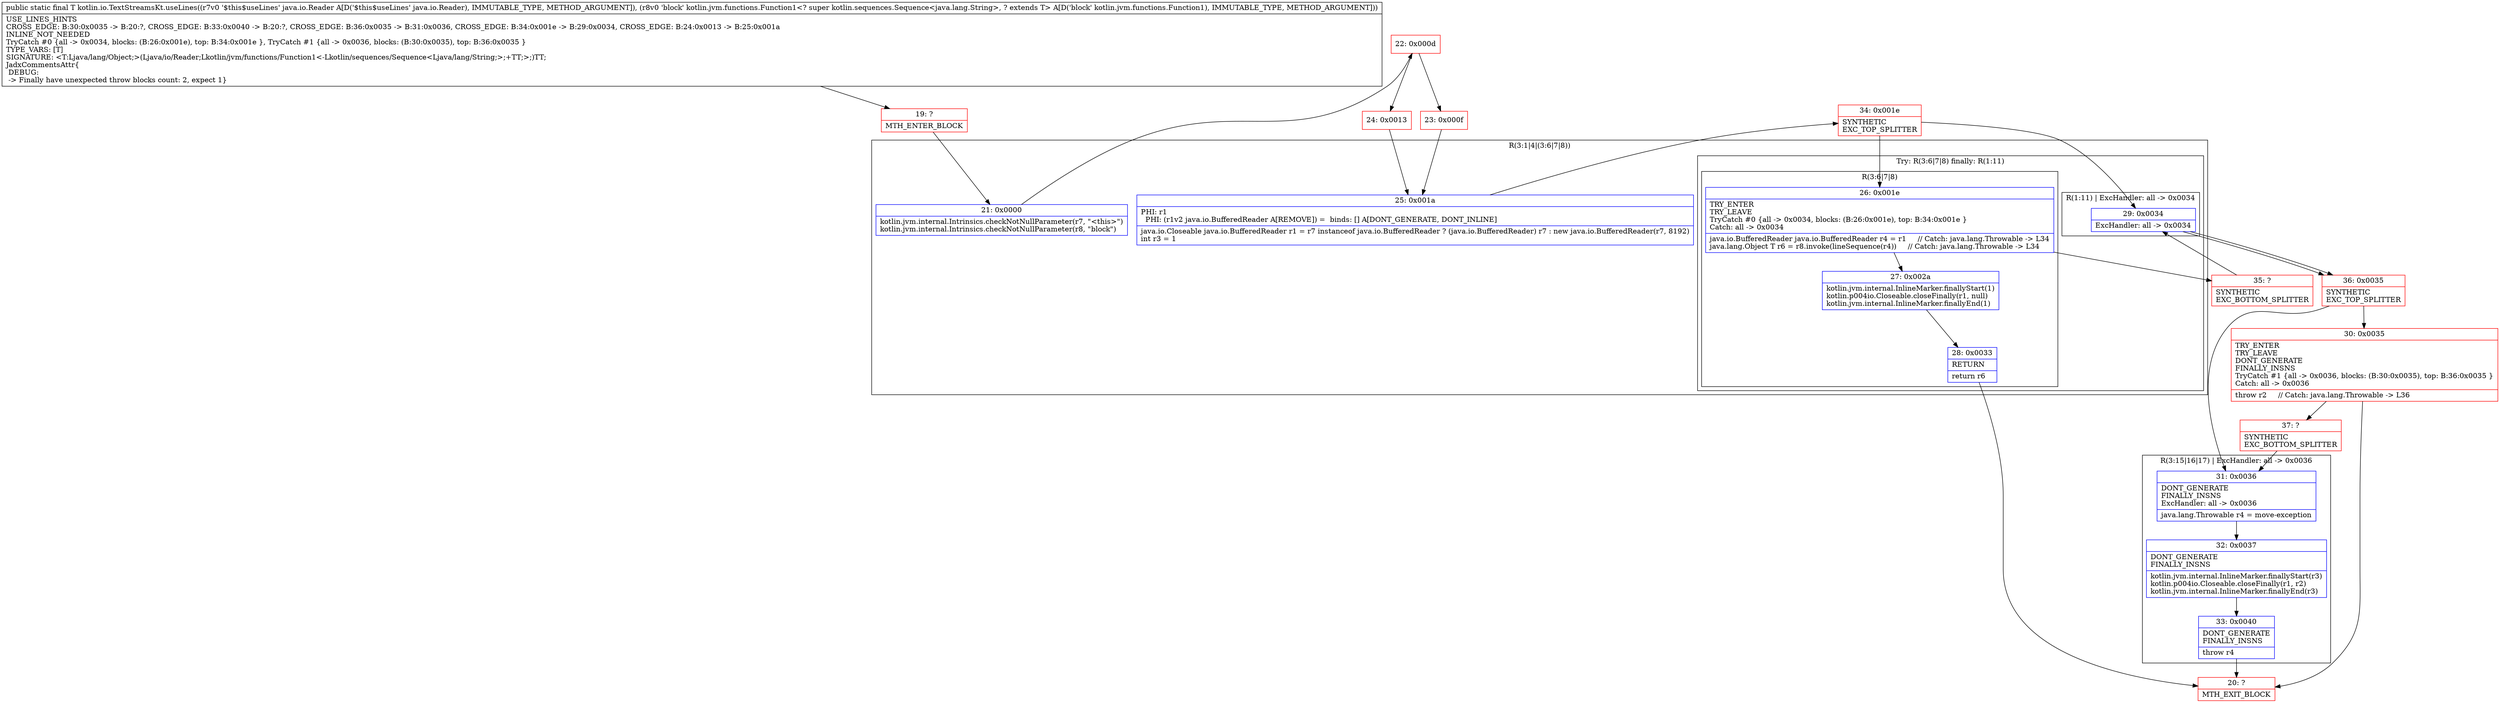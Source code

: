 digraph "CFG forkotlin.io.TextStreamsKt.useLines(Ljava\/io\/Reader;Lkotlin\/jvm\/functions\/Function1;)Ljava\/lang\/Object;" {
subgraph cluster_Region_672751224 {
label = "R(3:1|4|(3:6|7|8))";
node [shape=record,color=blue];
Node_21 [shape=record,label="{21\:\ 0x0000|kotlin.jvm.internal.Intrinsics.checkNotNullParameter(r7, \"\<this\>\")\lkotlin.jvm.internal.Intrinsics.checkNotNullParameter(r8, \"block\")\l}"];
Node_25 [shape=record,label="{25\:\ 0x001a|PHI: r1 \l  PHI: (r1v2 java.io.BufferedReader A[REMOVE]) =  binds: [] A[DONT_GENERATE, DONT_INLINE]\l|java.io.Closeable java.io.BufferedReader r1 = r7 instanceof java.io.BufferedReader ? (java.io.BufferedReader) r7 : new java.io.BufferedReader(r7, 8192)\lint r3 = 1\l}"];
subgraph cluster_TryCatchRegion_107491119 {
label = "Try: R(3:6|7|8) finally: R(1:11)";
node [shape=record,color=blue];
subgraph cluster_Region_1374608155 {
label = "R(3:6|7|8)";
node [shape=record,color=blue];
Node_26 [shape=record,label="{26\:\ 0x001e|TRY_ENTER\lTRY_LEAVE\lTryCatch #0 \{all \-\> 0x0034, blocks: (B:26:0x001e), top: B:34:0x001e \}\lCatch: all \-\> 0x0034\l|java.io.BufferedReader java.io.BufferedReader r4 = r1     \/\/ Catch: java.lang.Throwable \-\> L34\ljava.lang.Object T r6 = r8.invoke(lineSequence(r4))     \/\/ Catch: java.lang.Throwable \-\> L34\l}"];
Node_27 [shape=record,label="{27\:\ 0x002a|kotlin.jvm.internal.InlineMarker.finallyStart(1)\lkotlin.p004io.Closeable.closeFinally(r1, null)\lkotlin.jvm.internal.InlineMarker.finallyEnd(1)\l}"];
Node_28 [shape=record,label="{28\:\ 0x0033|RETURN\l|return r6\l}"];
}
subgraph cluster_Region_1837938971 {
label = "R(1:11) | ExcHandler: all \-\> 0x0034\l";
node [shape=record,color=blue];
Node_29 [shape=record,label="{29\:\ 0x0034|ExcHandler: all \-\> 0x0034\l}"];
}
}
}
subgraph cluster_Region_1837938971 {
label = "R(1:11) | ExcHandler: all \-\> 0x0034\l";
node [shape=record,color=blue];
Node_29 [shape=record,label="{29\:\ 0x0034|ExcHandler: all \-\> 0x0034\l}"];
}
subgraph cluster_Region_531876415 {
label = "R(3:15|16|17) | ExcHandler: all \-\> 0x0036\l";
node [shape=record,color=blue];
Node_31 [shape=record,label="{31\:\ 0x0036|DONT_GENERATE\lFINALLY_INSNS\lExcHandler: all \-\> 0x0036\l|java.lang.Throwable r4 = move\-exception\l}"];
Node_32 [shape=record,label="{32\:\ 0x0037|DONT_GENERATE\lFINALLY_INSNS\l|kotlin.jvm.internal.InlineMarker.finallyStart(r3)\lkotlin.p004io.Closeable.closeFinally(r1, r2)\lkotlin.jvm.internal.InlineMarker.finallyEnd(r3)\l}"];
Node_33 [shape=record,label="{33\:\ 0x0040|DONT_GENERATE\lFINALLY_INSNS\l|throw r4\l}"];
}
Node_19 [shape=record,color=red,label="{19\:\ ?|MTH_ENTER_BLOCK\l}"];
Node_22 [shape=record,color=red,label="{22\:\ 0x000d}"];
Node_23 [shape=record,color=red,label="{23\:\ 0x000f}"];
Node_34 [shape=record,color=red,label="{34\:\ 0x001e|SYNTHETIC\lEXC_TOP_SPLITTER\l}"];
Node_20 [shape=record,color=red,label="{20\:\ ?|MTH_EXIT_BLOCK\l}"];
Node_35 [shape=record,color=red,label="{35\:\ ?|SYNTHETIC\lEXC_BOTTOM_SPLITTER\l}"];
Node_36 [shape=record,color=red,label="{36\:\ 0x0035|SYNTHETIC\lEXC_TOP_SPLITTER\l}"];
Node_30 [shape=record,color=red,label="{30\:\ 0x0035|TRY_ENTER\lTRY_LEAVE\lDONT_GENERATE\lFINALLY_INSNS\lTryCatch #1 \{all \-\> 0x0036, blocks: (B:30:0x0035), top: B:36:0x0035 \}\lCatch: all \-\> 0x0036\l|throw r2     \/\/ Catch: java.lang.Throwable \-\> L36\l}"];
Node_37 [shape=record,color=red,label="{37\:\ ?|SYNTHETIC\lEXC_BOTTOM_SPLITTER\l}"];
Node_24 [shape=record,color=red,label="{24\:\ 0x0013}"];
MethodNode[shape=record,label="{public static final T kotlin.io.TextStreamsKt.useLines((r7v0 '$this$useLines' java.io.Reader A[D('$this$useLines' java.io.Reader), IMMUTABLE_TYPE, METHOD_ARGUMENT]), (r8v0 'block' kotlin.jvm.functions.Function1\<? super kotlin.sequences.Sequence\<java.lang.String\>, ? extends T\> A[D('block' kotlin.jvm.functions.Function1), IMMUTABLE_TYPE, METHOD_ARGUMENT]))  | USE_LINES_HINTS\lCROSS_EDGE: B:30:0x0035 \-\> B:20:?, CROSS_EDGE: B:33:0x0040 \-\> B:20:?, CROSS_EDGE: B:36:0x0035 \-\> B:31:0x0036, CROSS_EDGE: B:34:0x001e \-\> B:29:0x0034, CROSS_EDGE: B:24:0x0013 \-\> B:25:0x001a\lINLINE_NOT_NEEDED\lTryCatch #0 \{all \-\> 0x0034, blocks: (B:26:0x001e), top: B:34:0x001e \}, TryCatch #1 \{all \-\> 0x0036, blocks: (B:30:0x0035), top: B:36:0x0035 \}\lTYPE_VARS: [T]\lSIGNATURE: \<T:Ljava\/lang\/Object;\>(Ljava\/io\/Reader;Lkotlin\/jvm\/functions\/Function1\<\-Lkotlin\/sequences\/Sequence\<Ljava\/lang\/String;\>;+TT;\>;)TT;\lJadxCommentsAttr\{\l DEBUG: \l \-\> Finally have unexpected throw blocks count: 2, expect 1\}\l}"];
MethodNode -> Node_19;Node_21 -> Node_22;
Node_25 -> Node_34;
Node_26 -> Node_27;
Node_26 -> Node_35;
Node_27 -> Node_28;
Node_28 -> Node_20;
Node_29 -> Node_36;
Node_29 -> Node_36;
Node_31 -> Node_32;
Node_32 -> Node_33;
Node_33 -> Node_20;
Node_19 -> Node_21;
Node_22 -> Node_23;
Node_22 -> Node_24;
Node_23 -> Node_25;
Node_34 -> Node_26;
Node_34 -> Node_29;
Node_35 -> Node_29;
Node_36 -> Node_30;
Node_36 -> Node_31;
Node_30 -> Node_20;
Node_30 -> Node_37;
Node_37 -> Node_31;
Node_24 -> Node_25;
}

